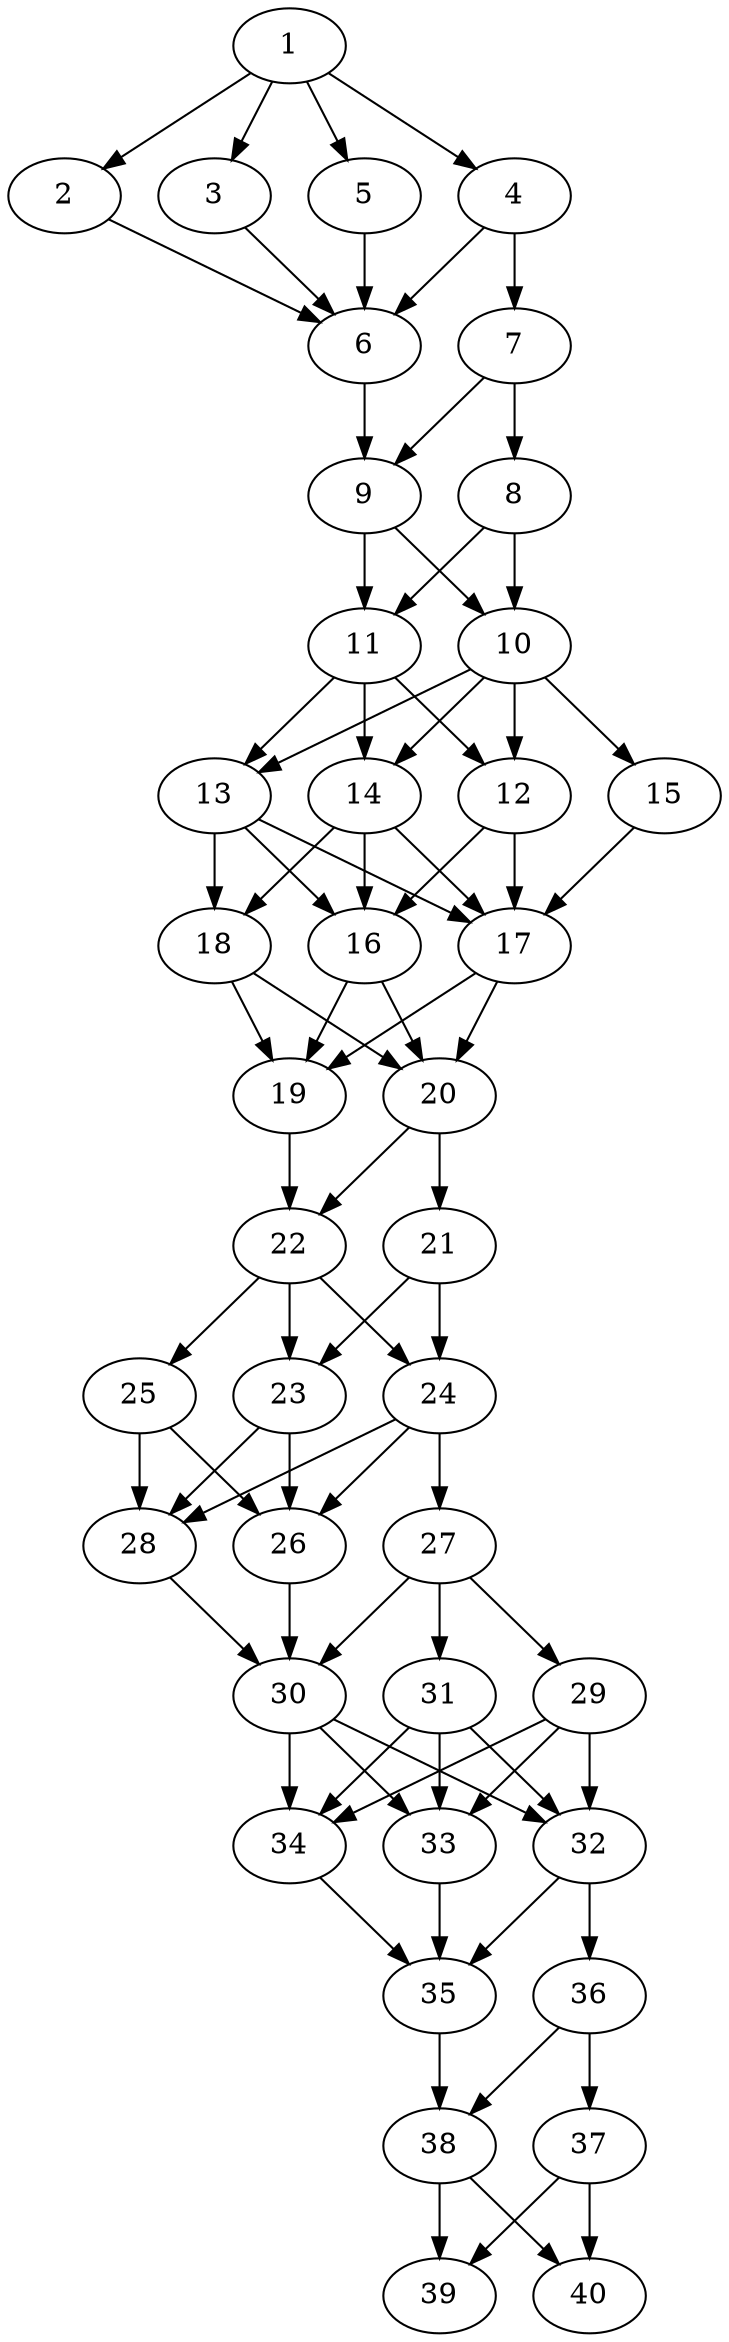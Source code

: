 // DAG automatically generated by daggen at Thu Oct  3 14:06:50 2019
// ./daggen --dot -n 40 --ccr 0.3 --fat 0.3 --regular 0.5 --density 0.9 --mindata 5242880 --maxdata 52428800 
digraph G {
  1 [size="167577600", alpha="0.09", expect_size="50273280"] 
  1 -> 2 [size ="50273280"]
  1 -> 3 [size ="50273280"]
  1 -> 4 [size ="50273280"]
  1 -> 5 [size ="50273280"]
  2 [size="106383360", alpha="0.09", expect_size="31915008"] 
  2 -> 6 [size ="31915008"]
  3 [size="150145707", alpha="0.16", expect_size="45043712"] 
  3 -> 6 [size ="45043712"]
  4 [size="131464533", alpha="0.07", expect_size="39439360"] 
  4 -> 6 [size ="39439360"]
  4 -> 7 [size ="39439360"]
  5 [size="159709867", alpha="0.10", expect_size="47912960"] 
  5 -> 6 [size ="47912960"]
  6 [size="18203307", alpha="0.16", expect_size="5460992"] 
  6 -> 9 [size ="5460992"]
  7 [size="88279040", alpha="0.14", expect_size="26483712"] 
  7 -> 8 [size ="26483712"]
  7 -> 9 [size ="26483712"]
  8 [size="32518827", alpha="0.02", expect_size="9755648"] 
  8 -> 10 [size ="9755648"]
  8 -> 11 [size ="9755648"]
  9 [size="114165760", alpha="0.14", expect_size="34249728"] 
  9 -> 10 [size ="34249728"]
  9 -> 11 [size ="34249728"]
  10 [size="64013653", alpha="0.01", expect_size="19204096"] 
  10 -> 12 [size ="19204096"]
  10 -> 13 [size ="19204096"]
  10 -> 14 [size ="19204096"]
  10 -> 15 [size ="19204096"]
  11 [size="97351680", alpha="0.07", expect_size="29205504"] 
  11 -> 12 [size ="29205504"]
  11 -> 13 [size ="29205504"]
  11 -> 14 [size ="29205504"]
  12 [size="165659307", alpha="0.09", expect_size="49697792"] 
  12 -> 16 [size ="49697792"]
  12 -> 17 [size ="49697792"]
  13 [size="77011627", alpha="0.03", expect_size="23103488"] 
  13 -> 16 [size ="23103488"]
  13 -> 17 [size ="23103488"]
  13 -> 18 [size ="23103488"]
  14 [size="45513387", alpha="0.05", expect_size="13654016"] 
  14 -> 16 [size ="13654016"]
  14 -> 17 [size ="13654016"]
  14 -> 18 [size ="13654016"]
  15 [size="100014080", alpha="0.08", expect_size="30004224"] 
  15 -> 17 [size ="30004224"]
  16 [size="24838827", alpha="0.07", expect_size="7451648"] 
  16 -> 19 [size ="7451648"]
  16 -> 20 [size ="7451648"]
  17 [size="149896533", alpha="0.15", expect_size="44968960"] 
  17 -> 19 [size ="44968960"]
  17 -> 20 [size ="44968960"]
  18 [size="106475520", alpha="0.12", expect_size="31942656"] 
  18 -> 19 [size ="31942656"]
  18 -> 20 [size ="31942656"]
  19 [size="125719893", alpha="0.01", expect_size="37715968"] 
  19 -> 22 [size ="37715968"]
  20 [size="78452053", alpha="0.17", expect_size="23535616"] 
  20 -> 21 [size ="23535616"]
  20 -> 22 [size ="23535616"]
  21 [size="83865600", alpha="0.12", expect_size="25159680"] 
  21 -> 23 [size ="25159680"]
  21 -> 24 [size ="25159680"]
  22 [size="139393707", alpha="0.18", expect_size="41818112"] 
  22 -> 23 [size ="41818112"]
  22 -> 24 [size ="41818112"]
  22 -> 25 [size ="41818112"]
  23 [size="49701547", alpha="0.00", expect_size="14910464"] 
  23 -> 26 [size ="14910464"]
  23 -> 28 [size ="14910464"]
  24 [size="74018133", alpha="0.18", expect_size="22205440"] 
  24 -> 26 [size ="22205440"]
  24 -> 27 [size ="22205440"]
  24 -> 28 [size ="22205440"]
  25 [size="117179733", alpha="0.13", expect_size="35153920"] 
  25 -> 26 [size ="35153920"]
  25 -> 28 [size ="35153920"]
  26 [size="20705280", alpha="0.09", expect_size="6211584"] 
  26 -> 30 [size ="6211584"]
  27 [size="77509973", alpha="0.13", expect_size="23252992"] 
  27 -> 29 [size ="23252992"]
  27 -> 30 [size ="23252992"]
  27 -> 31 [size ="23252992"]
  28 [size="35495253", alpha="0.20", expect_size="10648576"] 
  28 -> 30 [size ="10648576"]
  29 [size="130116267", alpha="0.19", expect_size="39034880"] 
  29 -> 32 [size ="39034880"]
  29 -> 33 [size ="39034880"]
  29 -> 34 [size ="39034880"]
  30 [size="139963733", alpha="0.03", expect_size="41989120"] 
  30 -> 32 [size ="41989120"]
  30 -> 33 [size ="41989120"]
  30 -> 34 [size ="41989120"]
  31 [size="115370667", alpha="0.18", expect_size="34611200"] 
  31 -> 32 [size ="34611200"]
  31 -> 33 [size ="34611200"]
  31 -> 34 [size ="34611200"]
  32 [size="49152000", alpha="0.12", expect_size="14745600"] 
  32 -> 35 [size ="14745600"]
  32 -> 36 [size ="14745600"]
  33 [size="30218240", alpha="0.13", expect_size="9065472"] 
  33 -> 35 [size ="9065472"]
  34 [size="33952427", alpha="0.18", expect_size="10185728"] 
  34 -> 35 [size ="10185728"]
  35 [size="174346240", alpha="0.13", expect_size="52303872"] 
  35 -> 38 [size ="52303872"]
  36 [size="121777493", alpha="0.10", expect_size="36533248"] 
  36 -> 37 [size ="36533248"]
  36 -> 38 [size ="36533248"]
  37 [size="34263040", alpha="0.03", expect_size="10278912"] 
  37 -> 39 [size ="10278912"]
  37 -> 40 [size ="10278912"]
  38 [size="139892053", alpha="0.07", expect_size="41967616"] 
  38 -> 39 [size ="41967616"]
  38 -> 40 [size ="41967616"]
  39 [size="139137707", alpha="0.05", expect_size="41741312"] 
  40 [size="128692907", alpha="0.11", expect_size="38607872"] 
}

